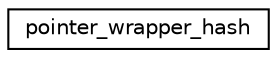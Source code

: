 digraph "Graphical Class Hierarchy"
{
  edge [fontname="Helvetica",fontsize="10",labelfontname="Helvetica",labelfontsize="10"];
  node [fontname="Helvetica",fontsize="10",shape=record];
  rankdir="LR";
  Node0 [label="pointer_wrapper_hash",height=0.2,width=0.4,color="black", fillcolor="white", style="filled",URL="$structpointer__wrapper__hash.html",tooltip="Redefinition of the default hash and equal function for the PointerWrapper class. ..."];
}
